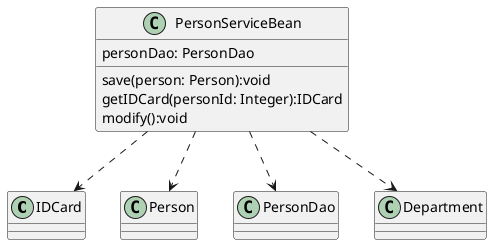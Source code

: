 @startuml
'https://plantuml.com/class-diagram

class IDCard
class Person
class PersonDao
class Department

class PersonServiceBean {
    personDao: PersonDao
    save(person: Person):void
    getIDCard(personId: Integer):IDCard
    modify():void
}

PersonServiceBean ..> IDCard
PersonServiceBean ..> Person
PersonServiceBean ..> PersonDao
PersonServiceBean ..> Department

@enduml